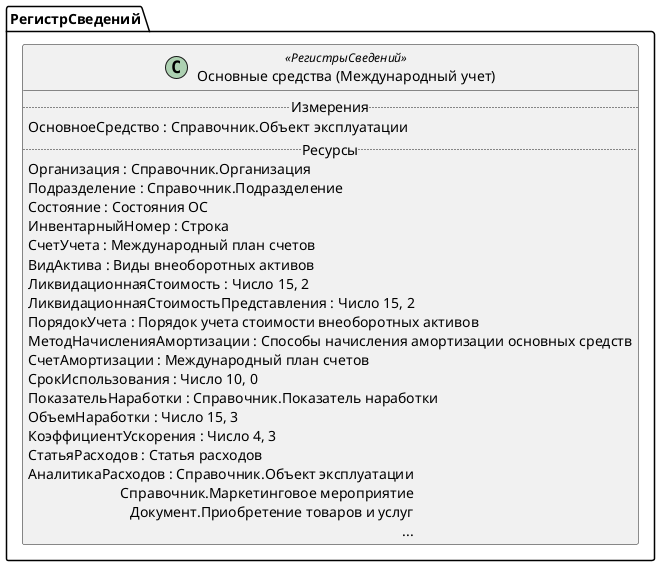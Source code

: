 ﻿@startuml ОсновныеСредстваМеждународныйУчет
'!include templates.wsd
'..\include templates.wsd
class РегистрСведений.ОсновныеСредстваМеждународныйУчет as "Основные средства (Международный учет)" <<РегистрыСведений>>
{
..Измерения..
ОсновноеСредство : Справочник.Объект эксплуатации
..Ресурсы..
Организация : Справочник.Организация
Подразделение : Справочник.Подразделение
Состояние : Состояния ОС
ИнвентарныйНомер : Строка
СчетУчета : Международный план счетов
ВидАктива : Виды внеоборотных активов
ЛиквидационнаяСтоимость : Число 15, 2
ЛиквидационнаяСтоимостьПредставления : Число 15, 2
ПорядокУчета : Порядок учета стоимости внеоборотных активов
МетодНачисленияАмортизации : Способы начисления амортизации основных средств
СчетАмортизации : Международный план счетов
СрокИспользования : Число 10, 0
ПоказательНаработки : Справочник.Показатель наработки
ОбъемНаработки : Число 15, 3
КоэффициентУскорения : Число 4, 3
СтатьяРасходов : Статья расходов
АналитикаРасходов : Справочник.Объект эксплуатации\rСправочник.Маркетинговое мероприятие\rДокумент.Приобретение товаров и услуг\r...
}
@enduml
